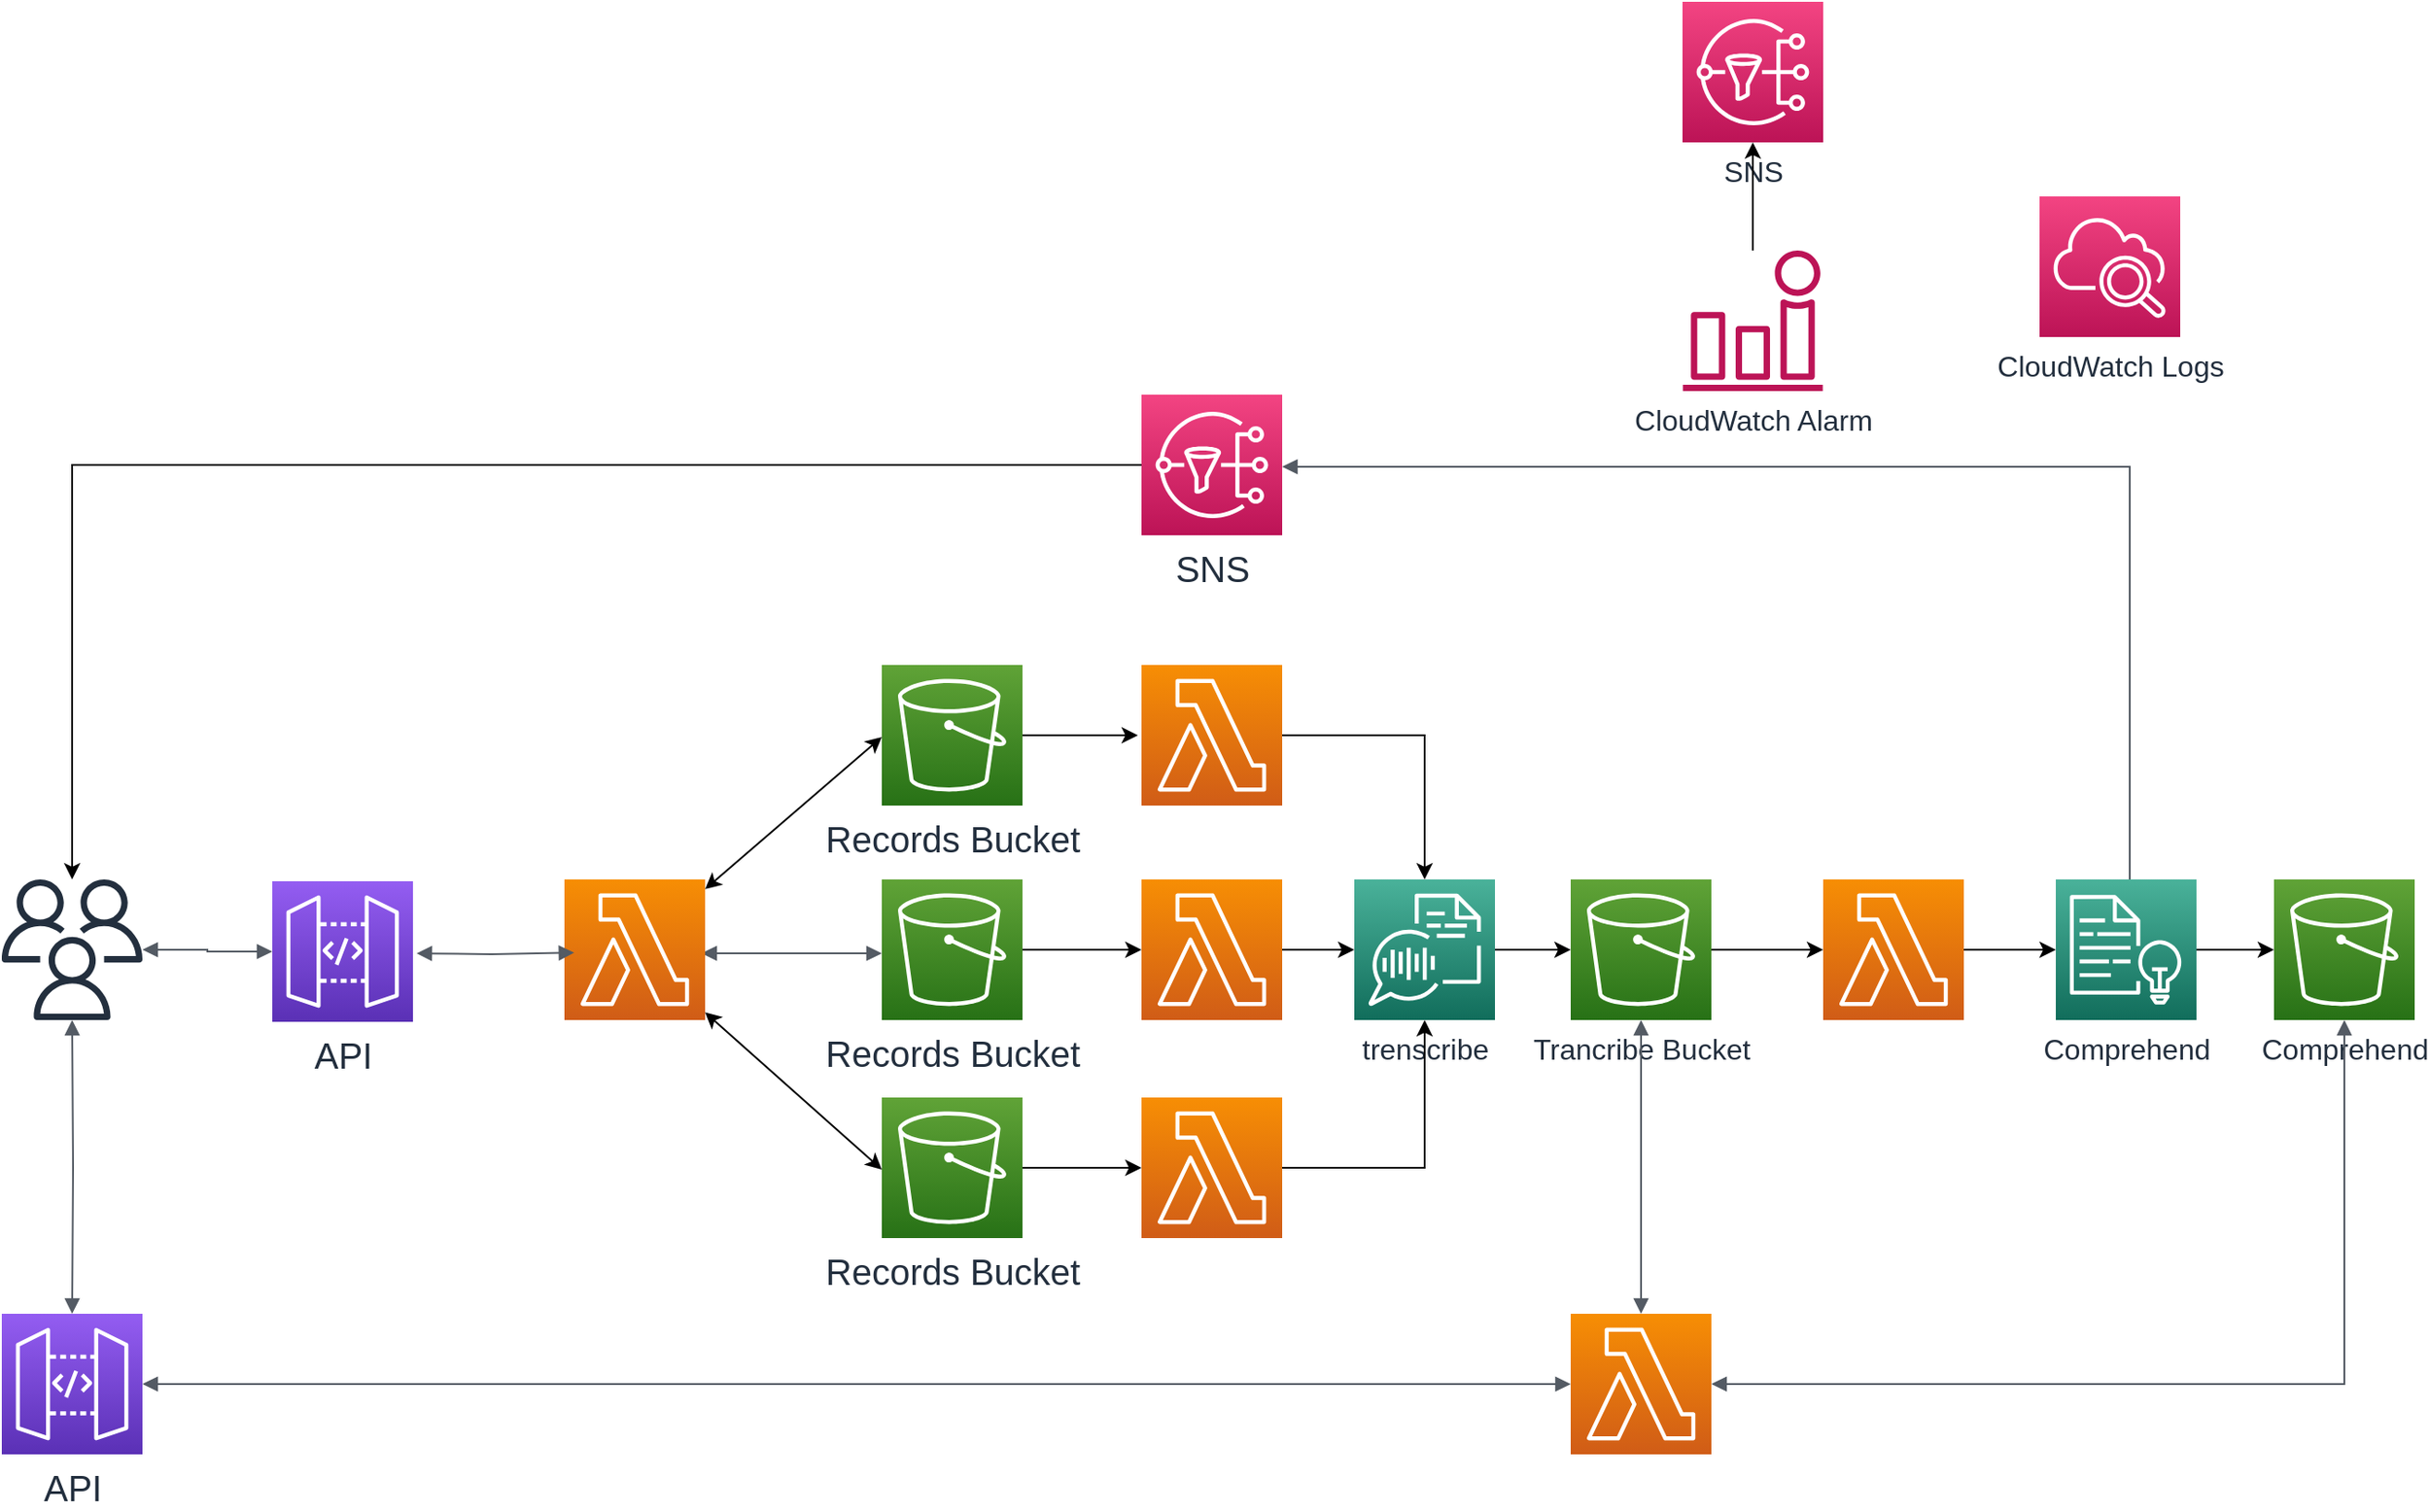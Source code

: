 <mxfile version="14.2.4" type="embed">
    <diagram id="f4EkPLL9Y0YkBu8ijViU" name="Page-1">
        <mxGraphModel dx="3004" dy="1787" grid="1" gridSize="10" guides="1" tooltips="1" connect="1" arrows="1" fold="1" page="1" pageScale="1" pageWidth="1169" pageHeight="827" math="0" shadow="0">
            <root>
                <mxCell id="0"/>
                <mxCell id="1" parent="0"/>
                <mxCell id="140" style="edgeStyle=orthogonalEdgeStyle;rounded=0;orthogonalLoop=1;jettySize=auto;html=1;fontColor=#232F3E;" edge="1" parent="1" source="141" target="145">
                    <mxGeometry relative="1" as="geometry"/>
                </mxCell>
                <mxCell id="141" value="" style="outlineConnect=0;fontColor=#232F3E;gradientColor=#F78E04;gradientDirection=north;fillColor=#D05C17;strokeColor=#ffffff;dashed=0;verticalLabelPosition=bottom;verticalAlign=top;align=center;html=1;fontSize=12;fontStyle=0;aspect=fixed;shape=mxgraph.aws4.resourceIcon;resIcon=mxgraph.aws4.lambda;sketch=0;" vertex="1" parent="1">
                    <mxGeometry x="242" y="239" width="78" height="78" as="geometry"/>
                </mxCell>
                <mxCell id="142" style="edgeStyle=orthogonalEdgeStyle;rounded=0;orthogonalLoop=1;jettySize=auto;html=1;fontColor=#232F3E;" edge="1" parent="1" source="143" target="154">
                    <mxGeometry relative="1" as="geometry"/>
                </mxCell>
                <mxCell id="143" value="&lt;font style=&quot;font-size: 16px&quot;&gt;Comprehend&lt;/font&gt;" style="outlineConnect=0;fontColor=#232F3E;gradientColor=#4AB29A;gradientDirection=north;fillColor=#116D5B;strokeColor=#ffffff;dashed=0;verticalLabelPosition=bottom;verticalAlign=top;align=center;html=1;fontSize=12;fontStyle=0;aspect=fixed;shape=mxgraph.aws4.resourceIcon;resIcon=mxgraph.aws4.comprehend;sketch=0;" vertex="1" parent="1">
                    <mxGeometry x="749" y="239" width="78" height="78" as="geometry"/>
                </mxCell>
                <mxCell id="144" style="edgeStyle=orthogonalEdgeStyle;rounded=0;orthogonalLoop=1;jettySize=auto;html=1;fontColor=#232F3E;" edge="1" parent="1" source="145" target="153">
                    <mxGeometry relative="1" as="geometry"/>
                </mxCell>
                <mxCell id="145" value="&lt;font style=&quot;font-size: 16px&quot;&gt;trenscribe&lt;/font&gt;" style="outlineConnect=0;fontColor=#232F3E;gradientColor=#4AB29A;gradientDirection=north;fillColor=#116D5B;strokeColor=#ffffff;dashed=0;verticalLabelPosition=bottom;verticalAlign=top;align=center;html=1;fontSize=12;fontStyle=0;aspect=fixed;shape=mxgraph.aws4.resourceIcon;resIcon=mxgraph.aws4.transcribe;sketch=0;" vertex="1" parent="1">
                    <mxGeometry x="360" y="239" width="78" height="78" as="geometry"/>
                </mxCell>
                <mxCell id="146" style="edgeStyle=orthogonalEdgeStyle;rounded=0;orthogonalLoop=1;jettySize=auto;html=1;fontColor=#232F3E;" edge="1" parent="1" source="147">
                    <mxGeometry relative="1" as="geometry">
                        <mxPoint x="240.0" y="159" as="targetPoint"/>
                    </mxGeometry>
                </mxCell>
                <mxCell id="147" value="&lt;font style=&quot;font-size: 20px&quot;&gt;Records Bucket&lt;/font&gt;" style="outlineConnect=0;fontColor=#232F3E;gradientColor=#60A337;gradientDirection=north;fillColor=#277116;strokeColor=#ffffff;dashed=0;verticalLabelPosition=bottom;verticalAlign=top;align=center;html=1;fontSize=12;fontStyle=0;aspect=fixed;shape=mxgraph.aws4.resourceIcon;resIcon=mxgraph.aws4.s3;sketch=0;" vertex="1" parent="1">
                    <mxGeometry x="98" y="120" width="78" height="78" as="geometry"/>
                </mxCell>
                <mxCell id="148" style="edgeStyle=orthogonalEdgeStyle;rounded=0;orthogonalLoop=1;jettySize=auto;html=1;fontColor=#232F3E;" edge="1" parent="1" source="149" target="141">
                    <mxGeometry relative="1" as="geometry"/>
                </mxCell>
                <mxCell id="149" value="&lt;font style=&quot;font-size: 20px&quot;&gt;Records Bucket&lt;/font&gt;" style="outlineConnect=0;fontColor=#232F3E;gradientColor=#60A337;gradientDirection=north;fillColor=#277116;strokeColor=#ffffff;dashed=0;verticalLabelPosition=bottom;verticalAlign=top;align=center;html=1;fontSize=12;fontStyle=0;aspect=fixed;shape=mxgraph.aws4.resourceIcon;resIcon=mxgraph.aws4.s3;sketch=0;" vertex="1" parent="1">
                    <mxGeometry x="98" y="239" width="78" height="78" as="geometry"/>
                </mxCell>
                <mxCell id="150" style="edgeStyle=orthogonalEdgeStyle;rounded=0;orthogonalLoop=1;jettySize=auto;html=1;fontColor=#232F3E;" edge="1" parent="1" source="151" target="156">
                    <mxGeometry relative="1" as="geometry"/>
                </mxCell>
                <mxCell id="151" value="&lt;font style=&quot;font-size: 20px&quot;&gt;Records Bucket&lt;/font&gt;" style="outlineConnect=0;fontColor=#232F3E;gradientColor=#60A337;gradientDirection=north;fillColor=#277116;strokeColor=#ffffff;dashed=0;verticalLabelPosition=bottom;verticalAlign=top;align=center;html=1;fontSize=12;fontStyle=0;aspect=fixed;shape=mxgraph.aws4.resourceIcon;resIcon=mxgraph.aws4.s3;sketch=0;" vertex="1" parent="1">
                    <mxGeometry x="98" y="360" width="78" height="78" as="geometry"/>
                </mxCell>
                <mxCell id="152" style="edgeStyle=orthogonalEdgeStyle;rounded=0;orthogonalLoop=1;jettySize=auto;html=1;fontColor=#232F3E;" edge="1" parent="1" source="153" target="160">
                    <mxGeometry relative="1" as="geometry"/>
                </mxCell>
                <mxCell id="153" value="&lt;font style=&quot;font-size: 16px&quot;&gt;Trancribe Bucket&lt;/font&gt;" style="outlineConnect=0;fontColor=#232F3E;gradientColor=#60A337;gradientDirection=north;fillColor=#277116;strokeColor=#ffffff;dashed=0;verticalLabelPosition=bottom;verticalAlign=top;align=center;html=1;fontSize=12;fontStyle=0;aspect=fixed;shape=mxgraph.aws4.resourceIcon;resIcon=mxgraph.aws4.s3;sketch=0;" vertex="1" parent="1">
                    <mxGeometry x="480" y="239" width="78" height="78" as="geometry"/>
                </mxCell>
                <mxCell id="154" value="&lt;font style=&quot;font-size: 16px&quot;&gt;Comprehend&lt;/font&gt;" style="outlineConnect=0;fontColor=#232F3E;gradientColor=#60A337;gradientDirection=north;fillColor=#277116;strokeColor=#ffffff;dashed=0;verticalLabelPosition=bottom;verticalAlign=top;align=center;html=1;fontSize=12;fontStyle=0;aspect=fixed;shape=mxgraph.aws4.resourceIcon;resIcon=mxgraph.aws4.s3;sketch=0;" vertex="1" parent="1">
                    <mxGeometry x="870" y="239" width="78" height="78" as="geometry"/>
                </mxCell>
                <mxCell id="155" style="edgeStyle=orthogonalEdgeStyle;rounded=0;orthogonalLoop=1;jettySize=auto;html=1;fontColor=#232F3E;" edge="1" parent="1" source="156" target="145">
                    <mxGeometry relative="1" as="geometry"/>
                </mxCell>
                <mxCell id="156" value="" style="outlineConnect=0;fontColor=#232F3E;gradientColor=#F78E04;gradientDirection=north;fillColor=#D05C17;strokeColor=#ffffff;dashed=0;verticalLabelPosition=bottom;verticalAlign=top;align=center;html=1;fontSize=12;fontStyle=0;aspect=fixed;shape=mxgraph.aws4.resourceIcon;resIcon=mxgraph.aws4.lambda;sketch=0;" vertex="1" parent="1">
                    <mxGeometry x="242" y="360" width="78" height="78" as="geometry"/>
                </mxCell>
                <mxCell id="157" style="edgeStyle=orthogonalEdgeStyle;rounded=0;orthogonalLoop=1;jettySize=auto;html=1;fontColor=#232F3E;" edge="1" parent="1" source="158" target="145">
                    <mxGeometry relative="1" as="geometry"/>
                </mxCell>
                <mxCell id="158" value="" style="outlineConnect=0;fontColor=#232F3E;gradientColor=#F78E04;gradientDirection=north;fillColor=#D05C17;strokeColor=#ffffff;dashed=0;verticalLabelPosition=bottom;verticalAlign=top;align=center;html=1;fontSize=12;fontStyle=0;aspect=fixed;shape=mxgraph.aws4.resourceIcon;resIcon=mxgraph.aws4.lambda;sketch=0;" vertex="1" parent="1">
                    <mxGeometry x="242" y="120" width="78" height="78" as="geometry"/>
                </mxCell>
                <mxCell id="159" style="edgeStyle=orthogonalEdgeStyle;rounded=0;orthogonalLoop=1;jettySize=auto;html=1;fontColor=#232F3E;" edge="1" parent="1" source="160" target="143">
                    <mxGeometry relative="1" as="geometry"/>
                </mxCell>
                <mxCell id="160" value="" style="outlineConnect=0;fontColor=#232F3E;gradientColor=#F78E04;gradientDirection=north;fillColor=#D05C17;strokeColor=#ffffff;dashed=0;verticalLabelPosition=bottom;verticalAlign=top;align=center;html=1;fontSize=12;fontStyle=0;aspect=fixed;shape=mxgraph.aws4.resourceIcon;resIcon=mxgraph.aws4.lambda;sketch=0;" vertex="1" parent="1">
                    <mxGeometry x="620" y="239" width="78" height="78" as="geometry"/>
                </mxCell>
                <mxCell id="161" value="" style="edgeStyle=orthogonalEdgeStyle;html=1;endArrow=block;elbow=vertical;startArrow=block;startFill=1;endFill=1;strokeColor=#545B64;rounded=0;fontColor=#232F3E;" edge="1" parent="1">
                    <mxGeometry width="100" relative="1" as="geometry">
                        <mxPoint x="-2" y="280" as="sourcePoint"/>
                        <mxPoint x="98" y="280" as="targetPoint"/>
                    </mxGeometry>
                </mxCell>
                <mxCell id="162" value="" style="endArrow=classic;startArrow=classic;html=1;fontColor=#232F3E;" edge="1" parent="1">
                    <mxGeometry width="50" height="50" relative="1" as="geometry">
                        <mxPoint x="-4.547e-13" y="312.73" as="sourcePoint"/>
                        <mxPoint x="98" y="399.999" as="targetPoint"/>
                    </mxGeometry>
                </mxCell>
                <mxCell id="163" value="" style="endArrow=classic;startArrow=classic;html=1;fontColor=#232F3E;" edge="1" parent="1">
                    <mxGeometry width="50" height="50" relative="1" as="geometry">
                        <mxPoint x="-4.547e-13" y="244.409" as="sourcePoint"/>
                        <mxPoint x="98" y="159.999" as="targetPoint"/>
                    </mxGeometry>
                </mxCell>
                <mxCell id="164" value="" style="edgeStyle=orthogonalEdgeStyle;html=1;endArrow=block;elbow=vertical;startArrow=block;startFill=1;endFill=1;strokeColor=#545B64;rounded=0;fontColor=#232F3E;" edge="1" parent="1" source="169" target="153">
                    <mxGeometry width="100" relative="1" as="geometry">
                        <mxPoint x="519" y="400" as="sourcePoint"/>
                        <mxPoint x="569" y="350" as="targetPoint"/>
                    </mxGeometry>
                </mxCell>
                <mxCell id="165" value="" style="edgeStyle=orthogonalEdgeStyle;html=1;endArrow=block;elbow=vertical;startArrow=block;startFill=1;endFill=1;strokeColor=#545B64;rounded=0;fontColor=#232F3E;" edge="1" parent="1" source="169" target="154">
                    <mxGeometry width="100" relative="1" as="geometry">
                        <mxPoint x="738" y="523" as="sourcePoint"/>
                        <mxPoint x="886.29" y="410" as="targetPoint"/>
                    </mxGeometry>
                </mxCell>
                <mxCell id="166" value="" style="outlineConnect=0;fontColor=#232F3E;gradientColor=none;fillColor=#232F3E;strokeColor=none;dashed=0;verticalLabelPosition=bottom;verticalAlign=top;align=center;html=1;fontSize=12;fontStyle=0;aspect=fixed;pointerEvents=1;shape=mxgraph.aws4.users;sketch=0;" vertex="1" parent="1">
                    <mxGeometry x="-390" y="239" width="78" height="78" as="geometry"/>
                </mxCell>
                <mxCell id="167" value="" style="edgeStyle=orthogonalEdgeStyle;html=1;endArrow=block;elbow=vertical;startArrow=block;startFill=1;endFill=1;strokeColor=#545B64;rounded=0;fontColor=#232F3E;" edge="1" parent="1" source="166" target="172">
                    <mxGeometry width="100" relative="1" as="geometry">
                        <mxPoint x="-178" y="277.17" as="sourcePoint"/>
                        <mxPoint x="-320" y="90" as="targetPoint"/>
                    </mxGeometry>
                </mxCell>
                <mxCell id="168" value="" style="edgeStyle=orthogonalEdgeStyle;html=1;endArrow=block;elbow=vertical;startArrow=block;startFill=1;endFill=1;strokeColor=#545B64;rounded=0;fontColor=#232F3E;" edge="1" parent="1" source="171" target="169">
                    <mxGeometry width="100" relative="1" as="geometry">
                        <mxPoint x="-202" y="518.17" as="sourcePoint"/>
                        <mxPoint x="-102" y="518.17" as="targetPoint"/>
                    </mxGeometry>
                </mxCell>
                <mxCell id="169" value="" style="outlineConnect=0;fontColor=#232F3E;gradientColor=#F78E04;gradientDirection=north;fillColor=#D05C17;strokeColor=#ffffff;dashed=0;verticalLabelPosition=bottom;verticalAlign=top;align=center;html=1;fontSize=12;fontStyle=0;aspect=fixed;shape=mxgraph.aws4.resourceIcon;resIcon=mxgraph.aws4.lambda;sketch=0;" vertex="1" parent="1">
                    <mxGeometry x="480" y="480" width="78" height="78" as="geometry"/>
                </mxCell>
                <mxCell id="170" value="" style="edgeStyle=orthogonalEdgeStyle;html=1;endArrow=block;elbow=vertical;startArrow=block;startFill=1;endFill=1;strokeColor=#545B64;rounded=0;fontColor=#232F3E;" edge="1" parent="1" target="171">
                    <mxGeometry width="100" relative="1" as="geometry">
                        <mxPoint x="-351" y="317" as="sourcePoint"/>
                        <mxPoint x="-241.83" y="397" as="targetPoint"/>
                    </mxGeometry>
                </mxCell>
                <mxCell id="171" value="&lt;font style=&quot;font-size: 20px&quot;&gt;API&lt;/font&gt;" style="outlineConnect=0;fontColor=#232F3E;gradientColor=#945DF2;gradientDirection=north;fillColor=#5A30B5;strokeColor=#ffffff;dashed=0;verticalLabelPosition=bottom;verticalAlign=top;align=center;html=1;fontSize=12;fontStyle=0;aspect=fixed;shape=mxgraph.aws4.resourceIcon;resIcon=mxgraph.aws4.api_gateway;sketch=0;" vertex="1" parent="1">
                    <mxGeometry x="-390" y="480" width="78" height="78" as="geometry"/>
                </mxCell>
                <mxCell id="172" value="&lt;font style=&quot;font-size: 20px&quot;&gt;API&lt;/font&gt;" style="outlineConnect=0;fontColor=#232F3E;gradientColor=#945DF2;gradientDirection=north;fillColor=#5A30B5;strokeColor=#ffffff;dashed=0;verticalLabelPosition=bottom;verticalAlign=top;align=center;html=1;fontSize=12;fontStyle=0;aspect=fixed;shape=mxgraph.aws4.resourceIcon;resIcon=mxgraph.aws4.api_gateway;sketch=0;" vertex="1" parent="1">
                    <mxGeometry x="-240" y="240" width="78" height="78" as="geometry"/>
                </mxCell>
                <mxCell id="173" value="" style="outlineConnect=0;fontColor=#232F3E;gradientColor=#F78E04;gradientDirection=north;fillColor=#D05C17;strokeColor=#ffffff;dashed=0;verticalLabelPosition=bottom;verticalAlign=top;align=center;html=1;fontSize=12;fontStyle=0;aspect=fixed;shape=mxgraph.aws4.resourceIcon;resIcon=mxgraph.aws4.lambda;sketch=0;" vertex="1" parent="1">
                    <mxGeometry x="-78" y="239" width="78" height="78" as="geometry"/>
                </mxCell>
                <mxCell id="174" value="" style="edgeStyle=orthogonalEdgeStyle;html=1;endArrow=block;elbow=vertical;startArrow=block;startFill=1;endFill=1;strokeColor=#545B64;rounded=0;fontSize=20;entryX=0.069;entryY=0.521;entryDx=0;entryDy=0;entryPerimeter=0;" edge="1" parent="1" target="173">
                    <mxGeometry width="100" relative="1" as="geometry">
                        <mxPoint x="-160" y="280" as="sourcePoint"/>
                        <mxPoint x="-120" y="280" as="targetPoint"/>
                    </mxGeometry>
                </mxCell>
                <mxCell id="175" style="edgeStyle=orthogonalEdgeStyle;rounded=0;orthogonalLoop=1;jettySize=auto;html=1;fontSize=20;" edge="1" parent="1" source="176" target="166">
                    <mxGeometry relative="1" as="geometry"/>
                </mxCell>
                <mxCell id="176" value="&lt;font style=&quot;font-size: 20px&quot;&gt;SNS&lt;/font&gt;" style="points=[[0,0,0],[0.25,0,0],[0.5,0,0],[0.75,0,0],[1,0,0],[0,1,0],[0.25,1,0],[0.5,1,0],[0.75,1,0],[1,1,0],[0,0.25,0],[0,0.5,0],[0,0.75,0],[1,0.25,0],[1,0.5,0],[1,0.75,0]];outlineConnect=0;fontColor=#232F3E;gradientColor=#F34482;gradientDirection=north;fillColor=#BC1356;strokeColor=#ffffff;dashed=0;verticalLabelPosition=bottom;verticalAlign=top;align=center;html=1;fontSize=12;fontStyle=0;aspect=fixed;shape=mxgraph.aws4.resourceIcon;resIcon=mxgraph.aws4.sns;" vertex="1" parent="1">
                    <mxGeometry x="242" y="-30" width="78" height="78" as="geometry"/>
                </mxCell>
                <mxCell id="177" value="" style="edgeStyle=orthogonalEdgeStyle;html=1;endArrow=none;elbow=vertical;startArrow=block;startFill=1;strokeColor=#545B64;rounded=0;fontSize=20;" edge="1" parent="1" target="143">
                    <mxGeometry width="100" relative="1" as="geometry">
                        <mxPoint x="320.0" y="10" as="sourcePoint"/>
                        <mxPoint x="790" as="targetPoint"/>
                        <Array as="points">
                            <mxPoint x="790" y="10"/>
                        </Array>
                    </mxGeometry>
                </mxCell>
                <mxCell id="179" value="&lt;font style=&quot;font-size: 16px&quot;&gt;CloudWatch Logs&lt;/font&gt;" style="points=[[0,0,0],[0.25,0,0],[0.5,0,0],[0.75,0,0],[1,0,0],[0,1,0],[0.25,1,0],[0.5,1,0],[0.75,1,0],[1,1,0],[0,0.25,0],[0,0.5,0],[0,0.75,0],[1,0.25,0],[1,0.5,0],[1,0.75,0]];points=[[0,0,0],[0.25,0,0],[0.5,0,0],[0.75,0,0],[1,0,0],[0,1,0],[0.25,1,0],[0.5,1,0],[0.75,1,0],[1,1,0],[0,0.25,0],[0,0.5,0],[0,0.75,0],[1,0.25,0],[1,0.5,0],[1,0.75,0]];outlineConnect=0;fontColor=#232F3E;gradientColor=#F34482;gradientDirection=north;fillColor=#BC1356;strokeColor=#ffffff;dashed=0;verticalLabelPosition=bottom;verticalAlign=top;align=center;html=1;fontSize=12;fontStyle=0;aspect=fixed;shape=mxgraph.aws4.resourceIcon;resIcon=mxgraph.aws4.cloudwatch_2;" vertex="1" parent="1">
                    <mxGeometry x="740" y="-140" width="78" height="78" as="geometry"/>
                </mxCell>
                <mxCell id="180" value="&lt;font style=&quot;font-size: 16px&quot;&gt;SNS&lt;/font&gt;" style="points=[[0,0,0],[0.25,0,0],[0.5,0,0],[0.75,0,0],[1,0,0],[0,1,0],[0.25,1,0],[0.5,1,0],[0.75,1,0],[1,1,0],[0,0.25,0],[0,0.5,0],[0,0.75,0],[1,0.25,0],[1,0.5,0],[1,0.75,0]];outlineConnect=0;fontColor=#232F3E;gradientColor=#F34482;gradientDirection=north;fillColor=#BC1356;strokeColor=#ffffff;dashed=0;verticalLabelPosition=bottom;verticalAlign=top;align=center;html=1;fontSize=12;fontStyle=0;aspect=fixed;shape=mxgraph.aws4.resourceIcon;resIcon=mxgraph.aws4.sns;" vertex="1" parent="1">
                    <mxGeometry x="542" y="-248" width="78" height="78" as="geometry"/>
                </mxCell>
                <mxCell id="183" style="edgeStyle=orthogonalEdgeStyle;rounded=0;orthogonalLoop=1;jettySize=auto;html=1;entryX=0.5;entryY=1;entryDx=0;entryDy=0;entryPerimeter=0;fontSize=20;" edge="1" parent="1" source="181" target="180">
                    <mxGeometry relative="1" as="geometry"/>
                </mxCell>
                <mxCell id="181" value="&lt;font style=&quot;font-size: 16px&quot;&gt;CloudWatch Alarm&lt;/font&gt;" style="outlineConnect=0;fontColor=#232F3E;gradientColor=none;fillColor=#BC1356;strokeColor=none;dashed=0;verticalLabelPosition=bottom;verticalAlign=top;align=center;html=1;fontSize=12;fontStyle=0;aspect=fixed;pointerEvents=1;shape=mxgraph.aws4.alarm;" vertex="1" parent="1">
                    <mxGeometry x="542" y="-110" width="78" height="78" as="geometry"/>
                </mxCell>
            </root>
        </mxGraphModel>
    </diagram>
</mxfile>